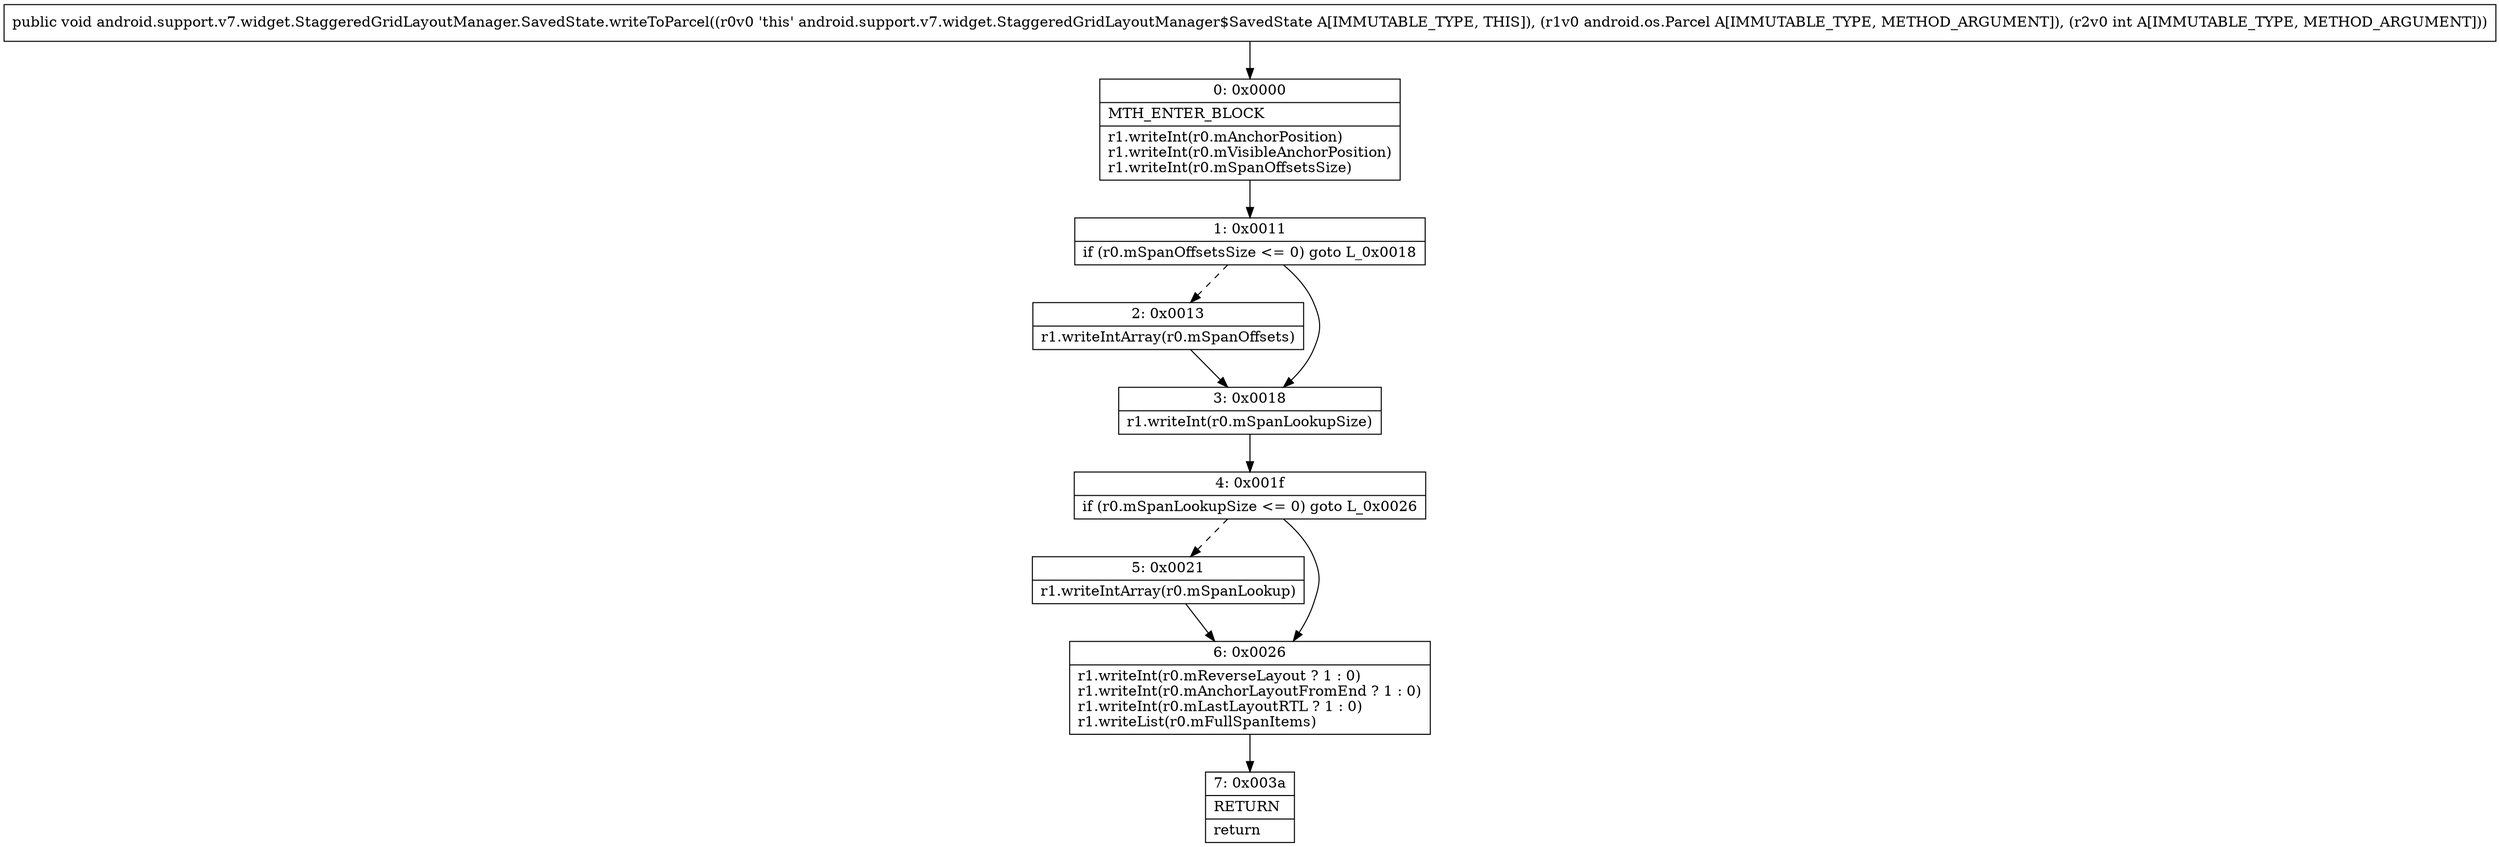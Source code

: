 digraph "CFG forandroid.support.v7.widget.StaggeredGridLayoutManager.SavedState.writeToParcel(Landroid\/os\/Parcel;I)V" {
Node_0 [shape=record,label="{0\:\ 0x0000|MTH_ENTER_BLOCK\l|r1.writeInt(r0.mAnchorPosition)\lr1.writeInt(r0.mVisibleAnchorPosition)\lr1.writeInt(r0.mSpanOffsetsSize)\l}"];
Node_1 [shape=record,label="{1\:\ 0x0011|if (r0.mSpanOffsetsSize \<= 0) goto L_0x0018\l}"];
Node_2 [shape=record,label="{2\:\ 0x0013|r1.writeIntArray(r0.mSpanOffsets)\l}"];
Node_3 [shape=record,label="{3\:\ 0x0018|r1.writeInt(r0.mSpanLookupSize)\l}"];
Node_4 [shape=record,label="{4\:\ 0x001f|if (r0.mSpanLookupSize \<= 0) goto L_0x0026\l}"];
Node_5 [shape=record,label="{5\:\ 0x0021|r1.writeIntArray(r0.mSpanLookup)\l}"];
Node_6 [shape=record,label="{6\:\ 0x0026|r1.writeInt(r0.mReverseLayout ? 1 : 0)\lr1.writeInt(r0.mAnchorLayoutFromEnd ? 1 : 0)\lr1.writeInt(r0.mLastLayoutRTL ? 1 : 0)\lr1.writeList(r0.mFullSpanItems)\l}"];
Node_7 [shape=record,label="{7\:\ 0x003a|RETURN\l|return\l}"];
MethodNode[shape=record,label="{public void android.support.v7.widget.StaggeredGridLayoutManager.SavedState.writeToParcel((r0v0 'this' android.support.v7.widget.StaggeredGridLayoutManager$SavedState A[IMMUTABLE_TYPE, THIS]), (r1v0 android.os.Parcel A[IMMUTABLE_TYPE, METHOD_ARGUMENT]), (r2v0 int A[IMMUTABLE_TYPE, METHOD_ARGUMENT])) }"];
MethodNode -> Node_0;
Node_0 -> Node_1;
Node_1 -> Node_2[style=dashed];
Node_1 -> Node_3;
Node_2 -> Node_3;
Node_3 -> Node_4;
Node_4 -> Node_5[style=dashed];
Node_4 -> Node_6;
Node_5 -> Node_6;
Node_6 -> Node_7;
}

